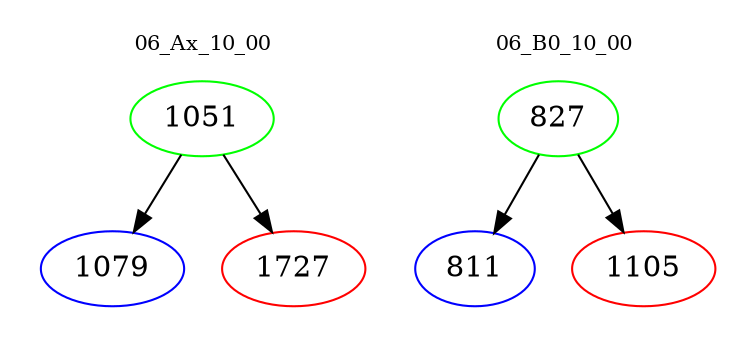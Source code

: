 digraph{
subgraph cluster_0 {
color = white
label = "06_Ax_10_00";
fontsize=10;
T0_1051 [label="1051", color="green"]
T0_1051 -> T0_1079 [color="black"]
T0_1079 [label="1079", color="blue"]
T0_1051 -> T0_1727 [color="black"]
T0_1727 [label="1727", color="red"]
}
subgraph cluster_1 {
color = white
label = "06_B0_10_00";
fontsize=10;
T1_827 [label="827", color="green"]
T1_827 -> T1_811 [color="black"]
T1_811 [label="811", color="blue"]
T1_827 -> T1_1105 [color="black"]
T1_1105 [label="1105", color="red"]
}
}
